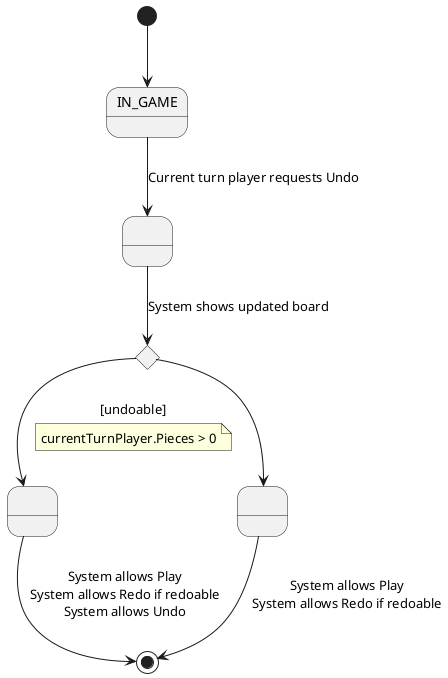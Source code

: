@startuml StateDiagramFluxUndoState
state A as "IN_GAME"
state B as " "
state C as " "
state E as " "
state if <<choice>>

[*] --> A
A --> B: Current turn player requests Undo
B --> if: System shows updated board
if --> C: [undoable]
note on link
    currentTurnPlayer.Pieces > 0
end note
if --> E
C --> [*]: System allows Play\nSystem allows Redo if redoable\nSystem allows Undo
E --> [*]:  System allows Play\nSystem allows Redo if redoable
@enduml